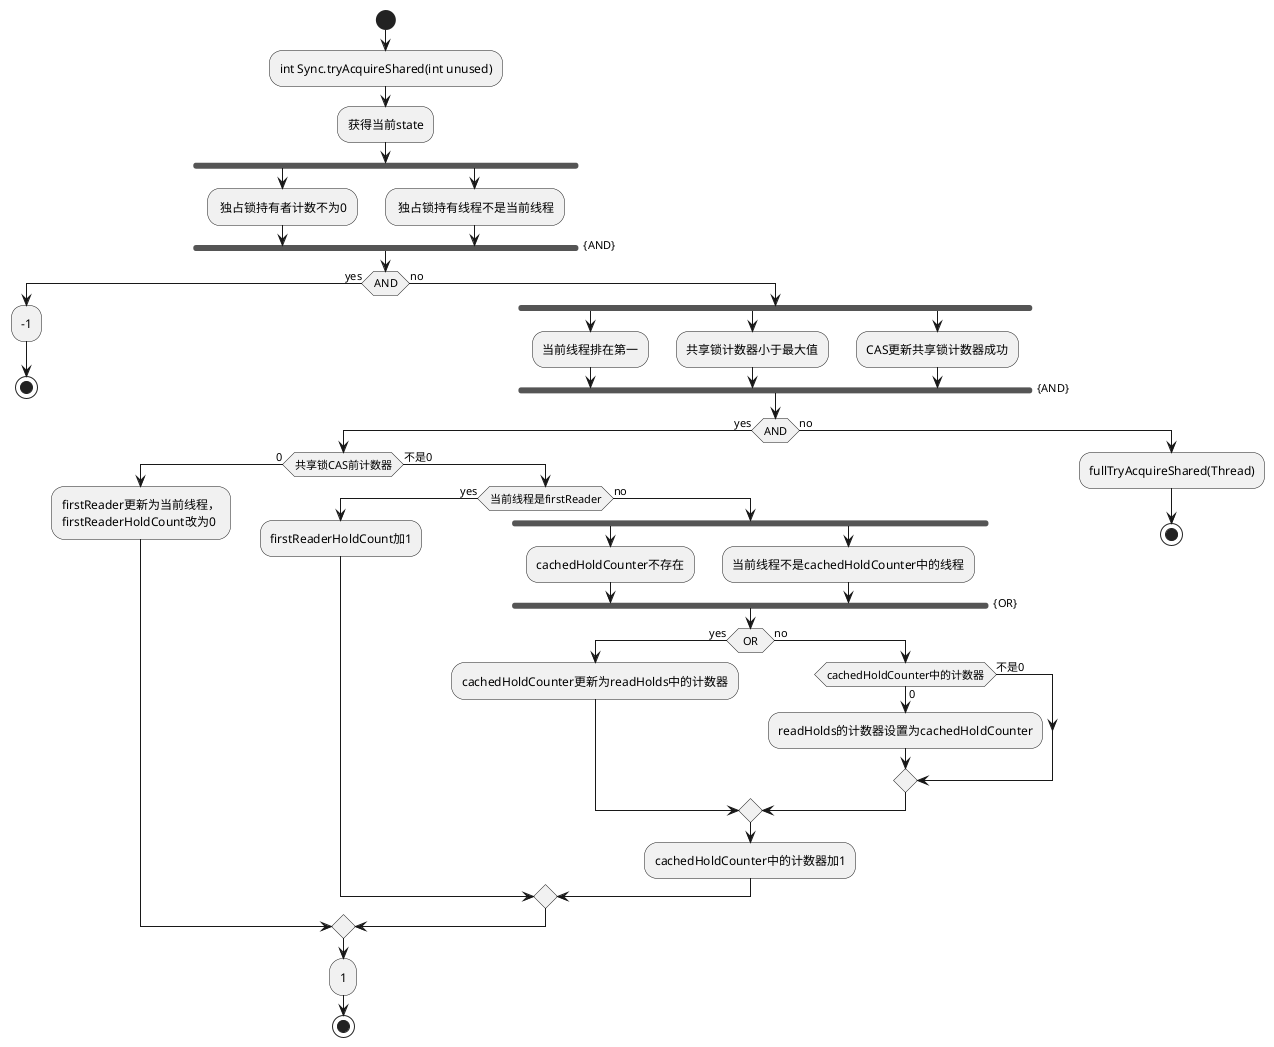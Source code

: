 @startuml tryAcquireShared
'https://plantuml.com/activity-diagram-beta

start
:int Sync.tryAcquireShared(int unused);
:获得当前state;
fork

    : 独占锁持有者计数不为0;
fork again
    : 独占锁持有线程不是当前线程;
end fork{AND}
if(AND)then(yes)
    :-1;
stop
else(no)
    fork
        :当前线程排在第一;
    fork again
        :共享锁计数器小于最大值;
    fork again
        :CAS更新共享锁计数器成功;
    end fork{AND}
    if(AND)then(yes)
    if(共享锁CAS前计数器)equals(0)then
        :firstReader更新为当前线程，
        firstReaderHoldCount改为0;
    else(不是0)
        if(当前线程是firstReader)then(yes)
            :firstReaderHoldCount加1;
        else(no)
        fork
            :cachedHoldCounter不存在;
        fork again
            :当前线程不是cachedHoldCounter中的线程;
        end fork{OR}
            if(OR)then(yes)
                :cachedHoldCounter更新为readHolds中的计数器;
            else(no)
                if(cachedHoldCounter中的计数器)equals(0)then
                    :readHolds的计数器设置为cachedHoldCounter;
                else(不是0)
                endif
            endif
            :cachedHoldCounter中的计数器加1;
        endif
    endif
    :1;
    stop
    else(no)
        :fullTryAcquireShared(Thread);
    stop
endif





@enduml
